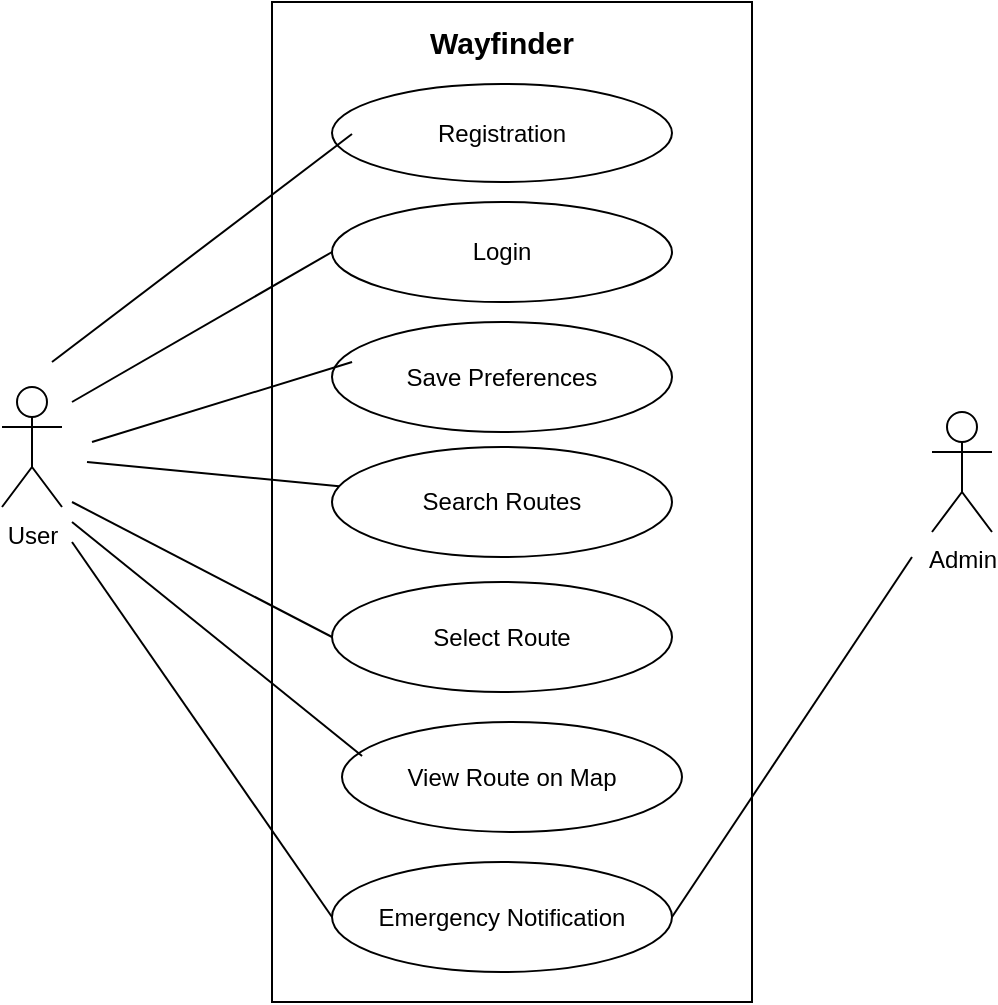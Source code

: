 <mxfile version="10.6.0" type="device"><diagram id="NNA8rcPIjcvgsnF9vu28" name="Page-1"><mxGraphModel dx="840" dy="481" grid="1" gridSize="10" guides="1" tooltips="1" connect="1" arrows="1" fold="1" page="1" pageScale="1" pageWidth="850" pageHeight="1100" math="0" shadow="0"><root><mxCell id="0"/><mxCell id="1" parent="0"/><mxCell id="hVD8W1X18a404J0pnrra-2" value="" style="rounded=0;whiteSpace=wrap;html=1;" vertex="1" parent="1"><mxGeometry x="300" y="20" width="240" height="500" as="geometry"/></mxCell><mxCell id="hVD8W1X18a404J0pnrra-3" value="&lt;font style=&quot;font-size: 15px&quot;&gt;&lt;b&gt;Wayfinder&lt;/b&gt;&lt;/font&gt;" style="text;html=1;strokeColor=none;fillColor=none;align=center;verticalAlign=middle;whiteSpace=wrap;rounded=0;" vertex="1" parent="1"><mxGeometry x="350" y="30" width="130" height="20" as="geometry"/></mxCell><mxCell id="hVD8W1X18a404J0pnrra-4" value="User" style="shape=umlActor;verticalLabelPosition=bottom;labelBackgroundColor=#ffffff;verticalAlign=top;html=1;outlineConnect=0;" vertex="1" parent="1"><mxGeometry x="165" y="212.5" width="30" height="60" as="geometry"/></mxCell><mxCell id="hVD8W1X18a404J0pnrra-5" value="Admin" style="shape=umlActor;verticalLabelPosition=bottom;labelBackgroundColor=#ffffff;verticalAlign=top;html=1;outlineConnect=0;" vertex="1" parent="1"><mxGeometry x="630" y="225" width="30" height="60" as="geometry"/></mxCell><mxCell id="hVD8W1X18a404J0pnrra-10" value="Registration" style="ellipse;whiteSpace=wrap;html=1;" vertex="1" parent="1"><mxGeometry x="330" y="61" width="170" height="49" as="geometry"/></mxCell><mxCell id="hVD8W1X18a404J0pnrra-12" value="Login" style="ellipse;whiteSpace=wrap;html=1;" vertex="1" parent="1"><mxGeometry x="330" y="120" width="170" height="50" as="geometry"/></mxCell><mxCell id="hVD8W1X18a404J0pnrra-13" value="Save Preferences" style="ellipse;whiteSpace=wrap;html=1;" vertex="1" parent="1"><mxGeometry x="330" y="180" width="170" height="55" as="geometry"/></mxCell><mxCell id="hVD8W1X18a404J0pnrra-14" value="Search Routes" style="ellipse;whiteSpace=wrap;html=1;" vertex="1" parent="1"><mxGeometry x="330" y="242.5" width="170" height="55" as="geometry"/></mxCell><mxCell id="hVD8W1X18a404J0pnrra-15" value="Select Route" style="ellipse;whiteSpace=wrap;html=1;" vertex="1" parent="1"><mxGeometry x="330" y="310" width="170" height="55" as="geometry"/></mxCell><mxCell id="hVD8W1X18a404J0pnrra-16" value="View Route on Map" style="ellipse;whiteSpace=wrap;html=1;" vertex="1" parent="1"><mxGeometry x="335" y="380" width="170" height="55" as="geometry"/></mxCell><mxCell id="hVD8W1X18a404J0pnrra-17" value="Emergency Notification" style="ellipse;whiteSpace=wrap;html=1;" vertex="1" parent="1"><mxGeometry x="330" y="450" width="170" height="55" as="geometry"/></mxCell><mxCell id="hVD8W1X18a404J0pnrra-20" value="" style="endArrow=none;html=1;" edge="1" parent="1"><mxGeometry width="50" height="50" relative="1" as="geometry"><mxPoint x="190" y="200" as="sourcePoint"/><mxPoint x="340" y="86" as="targetPoint"/></mxGeometry></mxCell><mxCell id="hVD8W1X18a404J0pnrra-21" value="" style="endArrow=none;html=1;entryX=0;entryY=0.5;entryDx=0;entryDy=0;" edge="1" parent="1" target="hVD8W1X18a404J0pnrra-12"><mxGeometry width="50" height="50" relative="1" as="geometry"><mxPoint x="200" y="220" as="sourcePoint"/><mxPoint x="250" y="200" as="targetPoint"/></mxGeometry></mxCell><mxCell id="hVD8W1X18a404J0pnrra-22" value="" style="endArrow=none;html=1;exitX=1;exitY=0.5;exitDx=0;exitDy=0;" edge="1" parent="1" source="hVD8W1X18a404J0pnrra-17"><mxGeometry width="50" height="50" relative="1" as="geometry"><mxPoint x="570" y="347.5" as="sourcePoint"/><mxPoint x="620" y="297.5" as="targetPoint"/></mxGeometry></mxCell><mxCell id="hVD8W1X18a404J0pnrra-23" value="" style="endArrow=none;html=1;entryX=0.059;entryY=0.364;entryDx=0;entryDy=0;entryPerimeter=0;" edge="1" parent="1" target="hVD8W1X18a404J0pnrra-13"><mxGeometry width="50" height="50" relative="1" as="geometry"><mxPoint x="210" y="240" as="sourcePoint"/><mxPoint x="270" y="220" as="targetPoint"/></mxGeometry></mxCell><mxCell id="hVD8W1X18a404J0pnrra-24" value="" style="endArrow=none;html=1;" edge="1" parent="1" target="hVD8W1X18a404J0pnrra-14"><mxGeometry width="50" height="50" relative="1" as="geometry"><mxPoint x="207.5" y="250" as="sourcePoint"/><mxPoint x="287.5" y="260" as="targetPoint"/></mxGeometry></mxCell><mxCell id="hVD8W1X18a404J0pnrra-25" value="" style="endArrow=none;html=1;entryX=0;entryY=0.5;entryDx=0;entryDy=0;" edge="1" parent="1" target="hVD8W1X18a404J0pnrra-15"><mxGeometry width="50" height="50" relative="1" as="geometry"><mxPoint x="200" y="270" as="sourcePoint"/><mxPoint x="280" y="284.5" as="targetPoint"/></mxGeometry></mxCell><mxCell id="hVD8W1X18a404J0pnrra-26" value="" style="endArrow=none;html=1;entryX=0.059;entryY=0.309;entryDx=0;entryDy=0;entryPerimeter=0;" edge="1" parent="1" target="hVD8W1X18a404J0pnrra-16"><mxGeometry width="50" height="50" relative="1" as="geometry"><mxPoint x="200" y="280" as="sourcePoint"/><mxPoint x="260" y="370" as="targetPoint"/></mxGeometry></mxCell><mxCell id="hVD8W1X18a404J0pnrra-27" value="" style="endArrow=none;html=1;exitX=0;exitY=0.5;exitDx=0;exitDy=0;" edge="1" parent="1" source="hVD8W1X18a404J0pnrra-17"><mxGeometry width="50" height="50" relative="1" as="geometry"><mxPoint x="160" y="450" as="sourcePoint"/><mxPoint x="200" y="290" as="targetPoint"/></mxGeometry></mxCell></root></mxGraphModel></diagram></mxfile>